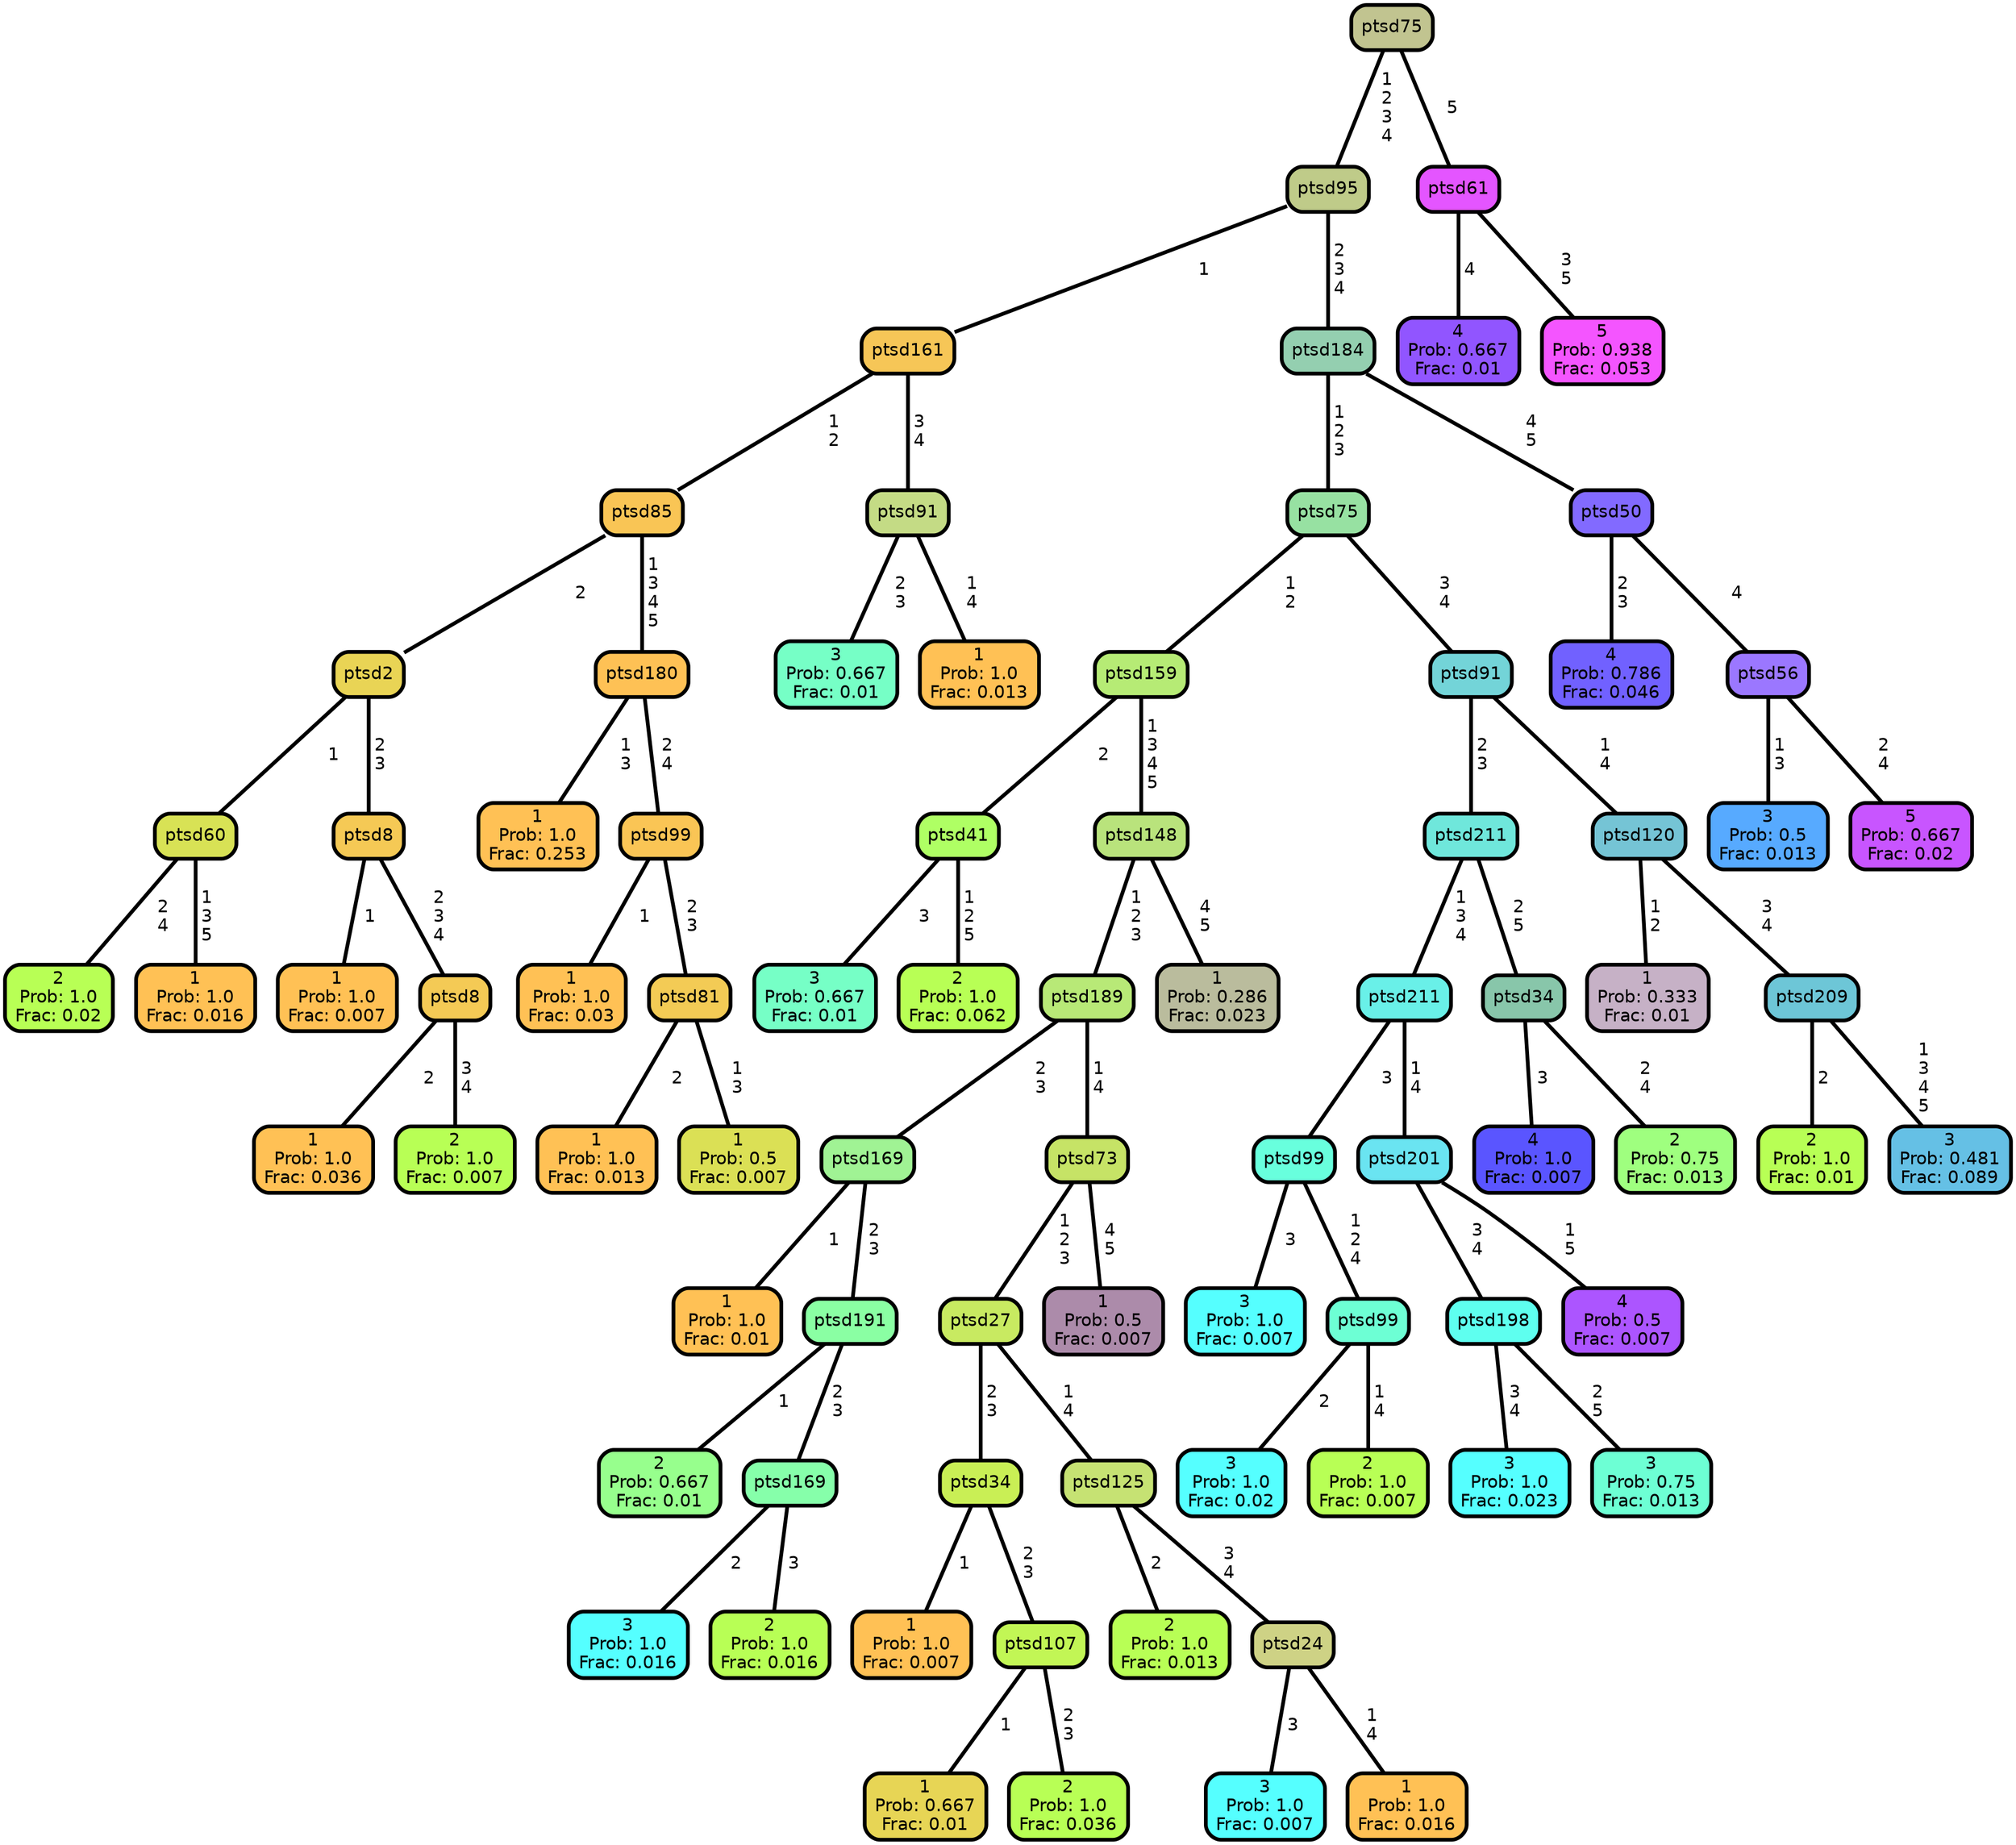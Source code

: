 graph Tree {
node [shape=box, style="filled, rounded",color="black",penwidth="3",fontcolor="black",                 fontname=helvetica] ;
graph [ranksep="0 equally", splines=straight,                 bgcolor=transparent, dpi=60] ;
edge [fontname=helvetica, color=black] ;
0 [label="2
Prob: 1.0
Frac: 0.02", fillcolor="#b8ff55"] ;
1 [label="ptsd60",href=".//ptsd60.svg", fillcolor="#d8e255"] ;
2 [label="1
Prob: 1.0
Frac: 0.016", fillcolor="#ffc155"] ;
3 [label="ptsd2",href=".//ptsd2.svg", fillcolor="#e9d455"] ;
4 [label="1
Prob: 1.0
Frac: 0.007", fillcolor="#ffc155"] ;
5 [label="ptsd8",href=".//ptsd8.svg", fillcolor="#f5c955"] ;
6 [label="1
Prob: 1.0
Frac: 0.036", fillcolor="#ffc155"] ;
7 [label="ptsd8",href=".//ptsd8.svg", fillcolor="#f4ca55"] ;
8 [label="2
Prob: 1.0
Frac: 0.007", fillcolor="#b8ff55"] ;
9 [label="ptsd85",href=".//ptsd85.svg", fillcolor="#f9c555"] ;
10 [label="1
Prob: 1.0
Frac: 0.253", fillcolor="#ffc155"] ;
11 [label="ptsd180",href=".//ptsd180.svg", fillcolor="#fec155"] ;
12 [label="1
Prob: 1.0
Frac: 0.03", fillcolor="#ffc155"] ;
13 [label="ptsd99",href=".//ptsd99.svg", fillcolor="#fac555"] ;
14 [label="1
Prob: 1.0
Frac: 0.013", fillcolor="#ffc155"] ;
15 [label="ptsd81",href=".//ptsd81.svg", fillcolor="#f3cb55"] ;
16 [label="1
Prob: 0.5
Frac: 0.007", fillcolor="#dbe055"] ;
17 [label="ptsd161",href=".//ptsd161.svg", fillcolor="#f6c657"] ;
18 [label="3
Prob: 0.667
Frac: 0.01", fillcolor="#76ffc6"] ;
19 [label="ptsd91",href=".//ptsd91.svg", fillcolor="#c4db85"] ;
20 [label="1
Prob: 1.0
Frac: 0.013", fillcolor="#ffc155"] ;
21 [label="ptsd95",href=".//ptsd95.svg", fillcolor="#bfcb89"] ;
22 [label="3
Prob: 0.667
Frac: 0.01", fillcolor="#76ffc6"] ;
23 [label="ptsd41",href=".//ptsd41.svg", fillcolor="#afff64"] ;
24 [label="2
Prob: 1.0
Frac: 0.062", fillcolor="#b8ff55"] ;
25 [label="ptsd159",href=".//ptsd159.svg", fillcolor="#b6eb75"] ;
26 [label="1
Prob: 1.0
Frac: 0.01", fillcolor="#ffc155"] ;
27 [label="ptsd169",href=".//ptsd169.svg", fillcolor="#a0f394"] ;
28 [label="2
Prob: 0.667
Frac: 0.01", fillcolor="#97ff8d"] ;
29 [label="ptsd191",href=".//ptsd191.svg", fillcolor="#8affa3"] ;
30 [label="3
Prob: 1.0
Frac: 0.016", fillcolor="#55ffff"] ;
31 [label="ptsd169",href=".//ptsd169.svg", fillcolor="#86ffaa"] ;
32 [label="2
Prob: 1.0
Frac: 0.016", fillcolor="#b8ff55"] ;
33 [label="ptsd189",href=".//ptsd189.svg", fillcolor="#b8e977"] ;
34 [label="1
Prob: 1.0
Frac: 0.007", fillcolor="#ffc155"] ;
35 [label="ptsd34",href=".//ptsd34.svg", fillcolor="#c9ef55"] ;
36 [label="1
Prob: 0.667
Frac: 0.01", fillcolor="#e7d555"] ;
37 [label="ptsd107",href=".//ptsd107.svg", fillcolor="#c2f655"] ;
38 [label="2
Prob: 1.0
Frac: 0.036", fillcolor="#b8ff55"] ;
39 [label="ptsd27",href=".//ptsd27.svg", fillcolor="#c8ea61"] ;
40 [label="2
Prob: 1.0
Frac: 0.013", fillcolor="#b8ff55"] ;
41 [label="ptsd125",href=".//ptsd125.svg", fillcolor="#c6e273"] ;
42 [label="3
Prob: 1.0
Frac: 0.007", fillcolor="#55ffff"] ;
43 [label="ptsd24",href=".//ptsd24.svg", fillcolor="#ced285"] ;
44 [label="1
Prob: 1.0
Frac: 0.016", fillcolor="#ffc155"] ;
45 [label="ptsd73",href=".//ptsd73.svg", fillcolor="#c6e366"] ;
46 [label="1
Prob: 0.5
Frac: 0.007", fillcolor="#ac8baa"] ;
47 [label="ptsd148",href=".//ptsd148.svg", fillcolor="#b9e37c"] ;
48 [label="1
Prob: 0.286
Frac: 0.023", fillcolor="#babc9d"] ;
49 [label="ptsd75",href=".//ptsd75.svg", fillcolor="#97e1a2"] ;
50 [label="3
Prob: 1.0
Frac: 0.007", fillcolor="#55ffff"] ;
51 [label="ptsd99",href=".//ptsd99.svg", fillcolor="#68ffdd"] ;
52 [label="3
Prob: 1.0
Frac: 0.02", fillcolor="#55ffff"] ;
53 [label="ptsd99",href=".//ptsd99.svg", fillcolor="#6dffd4"] ;
54 [label="2
Prob: 1.0
Frac: 0.007", fillcolor="#b8ff55"] ;
55 [label="ptsd211",href=".//ptsd211.svg", fillcolor="#69f0e8"] ;
56 [label="3
Prob: 1.0
Frac: 0.023", fillcolor="#55ffff"] ;
57 [label="ptsd198",href=".//ptsd198.svg", fillcolor="#5effef"] ;
58 [label="3
Prob: 0.75
Frac: 0.013", fillcolor="#6dffd4"] ;
59 [label="ptsd201",href=".//ptsd201.svg", fillcolor="#6ae4f1"] ;
60 [label="4
Prob: 0.5
Frac: 0.007", fillcolor="#ac55ff"] ;
61 [label="ptsd211",href=".//ptsd211.svg", fillcolor="#6fe7db"] ;
62 [label="4
Prob: 1.0
Frac: 0.007", fillcolor="#5a55ff"] ;
63 [label="ptsd34",href=".//ptsd34.svg", fillcolor="#88c6aa"] ;
64 [label="2
Prob: 0.75
Frac: 0.013", fillcolor="#9fff7f"] ;
65 [label="ptsd91",href=".//ptsd91.svg", fillcolor="#73d4d8"] ;
66 [label="1
Prob: 0.333
Frac: 0.01", fillcolor="#c6b1c6"] ;
67 [label="ptsd120",href=".//ptsd120.svg", fillcolor="#75c4d5"] ;
68 [label="2
Prob: 1.0
Frac: 0.01", fillcolor="#b8ff55"] ;
69 [label="ptsd209",href=".//ptsd209.svg", fillcolor="#6dc6d7"] ;
70 [label="3
Prob: 0.481
Frac: 0.089", fillcolor="#65c0e5"] ;
71 [label="ptsd184",href=".//ptsd184.svg", fillcolor="#94cfb0"] ;
72 [label="4
Prob: 0.786
Frac: 0.046", fillcolor="#7161ff"] ;
73 [label="ptsd50",href=".//ptsd50.svg", fillcolor="#826aff"] ;
74 [label="3
Prob: 0.5
Frac: 0.013", fillcolor="#57aaff"] ;
75 [label="ptsd56",href=".//ptsd56.svg", fillcolor="#9b77ff"] ;
76 [label="5
Prob: 0.667
Frac: 0.02", fillcolor="#c855ff"] ;
77 [label="ptsd75",href=".//ptsd75.svg", fillcolor="#c1c490"] ;
78 [label="4
Prob: 0.667
Frac: 0.01", fillcolor="#9155ff"] ;
79 [label="ptsd61",href=".//ptsd61.svg", fillcolor="#e455ff"] ;
80 [label="5
Prob: 0.938
Frac: 0.053", fillcolor="#f455ff"] ;
1 -- 0 [label=" 2\n 4",penwidth=3] ;
1 -- 2 [label=" 1\n 3\n 5",penwidth=3] ;
3 -- 1 [label=" 1",penwidth=3] ;
3 -- 5 [label=" 2\n 3",penwidth=3] ;
5 -- 4 [label=" 1",penwidth=3] ;
5 -- 7 [label=" 2\n 3\n 4",penwidth=3] ;
7 -- 6 [label=" 2",penwidth=3] ;
7 -- 8 [label=" 3\n 4",penwidth=3] ;
9 -- 3 [label=" 2",penwidth=3] ;
9 -- 11 [label=" 1\n 3\n 4\n 5",penwidth=3] ;
11 -- 10 [label=" 1\n 3",penwidth=3] ;
11 -- 13 [label=" 2\n 4",penwidth=3] ;
13 -- 12 [label=" 1",penwidth=3] ;
13 -- 15 [label=" 2\n 3",penwidth=3] ;
15 -- 14 [label=" 2",penwidth=3] ;
15 -- 16 [label=" 1\n 3",penwidth=3] ;
17 -- 9 [label=" 1\n 2",penwidth=3] ;
17 -- 19 [label=" 3\n 4",penwidth=3] ;
19 -- 18 [label=" 2\n 3",penwidth=3] ;
19 -- 20 [label=" 1\n 4",penwidth=3] ;
21 -- 17 [label=" 1",penwidth=3] ;
21 -- 71 [label=" 2\n 3\n 4",penwidth=3] ;
23 -- 22 [label=" 3",penwidth=3] ;
23 -- 24 [label=" 1\n 2\n 5",penwidth=3] ;
25 -- 23 [label=" 2",penwidth=3] ;
25 -- 47 [label=" 1\n 3\n 4\n 5",penwidth=3] ;
27 -- 26 [label=" 1",penwidth=3] ;
27 -- 29 [label=" 2\n 3",penwidth=3] ;
29 -- 28 [label=" 1",penwidth=3] ;
29 -- 31 [label=" 2\n 3",penwidth=3] ;
31 -- 30 [label=" 2",penwidth=3] ;
31 -- 32 [label=" 3",penwidth=3] ;
33 -- 27 [label=" 2\n 3",penwidth=3] ;
33 -- 45 [label=" 1\n 4",penwidth=3] ;
35 -- 34 [label=" 1",penwidth=3] ;
35 -- 37 [label=" 2\n 3",penwidth=3] ;
37 -- 36 [label=" 1",penwidth=3] ;
37 -- 38 [label=" 2\n 3",penwidth=3] ;
39 -- 35 [label=" 2\n 3",penwidth=3] ;
39 -- 41 [label=" 1\n 4",penwidth=3] ;
41 -- 40 [label=" 2",penwidth=3] ;
41 -- 43 [label=" 3\n 4",penwidth=3] ;
43 -- 42 [label=" 3",penwidth=3] ;
43 -- 44 [label=" 1\n 4",penwidth=3] ;
45 -- 39 [label=" 1\n 2\n 3",penwidth=3] ;
45 -- 46 [label=" 4\n 5",penwidth=3] ;
47 -- 33 [label=" 1\n 2\n 3",penwidth=3] ;
47 -- 48 [label=" 4\n 5",penwidth=3] ;
49 -- 25 [label=" 1\n 2",penwidth=3] ;
49 -- 65 [label=" 3\n 4",penwidth=3] ;
51 -- 50 [label=" 3",penwidth=3] ;
51 -- 53 [label=" 1\n 2\n 4",penwidth=3] ;
53 -- 52 [label=" 2",penwidth=3] ;
53 -- 54 [label=" 1\n 4",penwidth=3] ;
55 -- 51 [label=" 3",penwidth=3] ;
55 -- 59 [label=" 1\n 4",penwidth=3] ;
57 -- 56 [label=" 3\n 4",penwidth=3] ;
57 -- 58 [label=" 2\n 5",penwidth=3] ;
59 -- 57 [label=" 3\n 4",penwidth=3] ;
59 -- 60 [label=" 1\n 5",penwidth=3] ;
61 -- 55 [label=" 1\n 3\n 4",penwidth=3] ;
61 -- 63 [label=" 2\n 5",penwidth=3] ;
63 -- 62 [label=" 3",penwidth=3] ;
63 -- 64 [label=" 2\n 4",penwidth=3] ;
65 -- 61 [label=" 2\n 3",penwidth=3] ;
65 -- 67 [label=" 1\n 4",penwidth=3] ;
67 -- 66 [label=" 1\n 2",penwidth=3] ;
67 -- 69 [label=" 3\n 4",penwidth=3] ;
69 -- 68 [label=" 2",penwidth=3] ;
69 -- 70 [label=" 1\n 3\n 4\n 5",penwidth=3] ;
71 -- 49 [label=" 1\n 2\n 3",penwidth=3] ;
71 -- 73 [label=" 4\n 5",penwidth=3] ;
73 -- 72 [label=" 2\n 3",penwidth=3] ;
73 -- 75 [label=" 4",penwidth=3] ;
75 -- 74 [label=" 1\n 3",penwidth=3] ;
75 -- 76 [label=" 2\n 4",penwidth=3] ;
77 -- 21 [label=" 1\n 2\n 3\n 4",penwidth=3] ;
77 -- 79 [label=" 5",penwidth=3] ;
79 -- 78 [label=" 4",penwidth=3] ;
79 -- 80 [label=" 3\n 5",penwidth=3] ;
{rank = same;}}